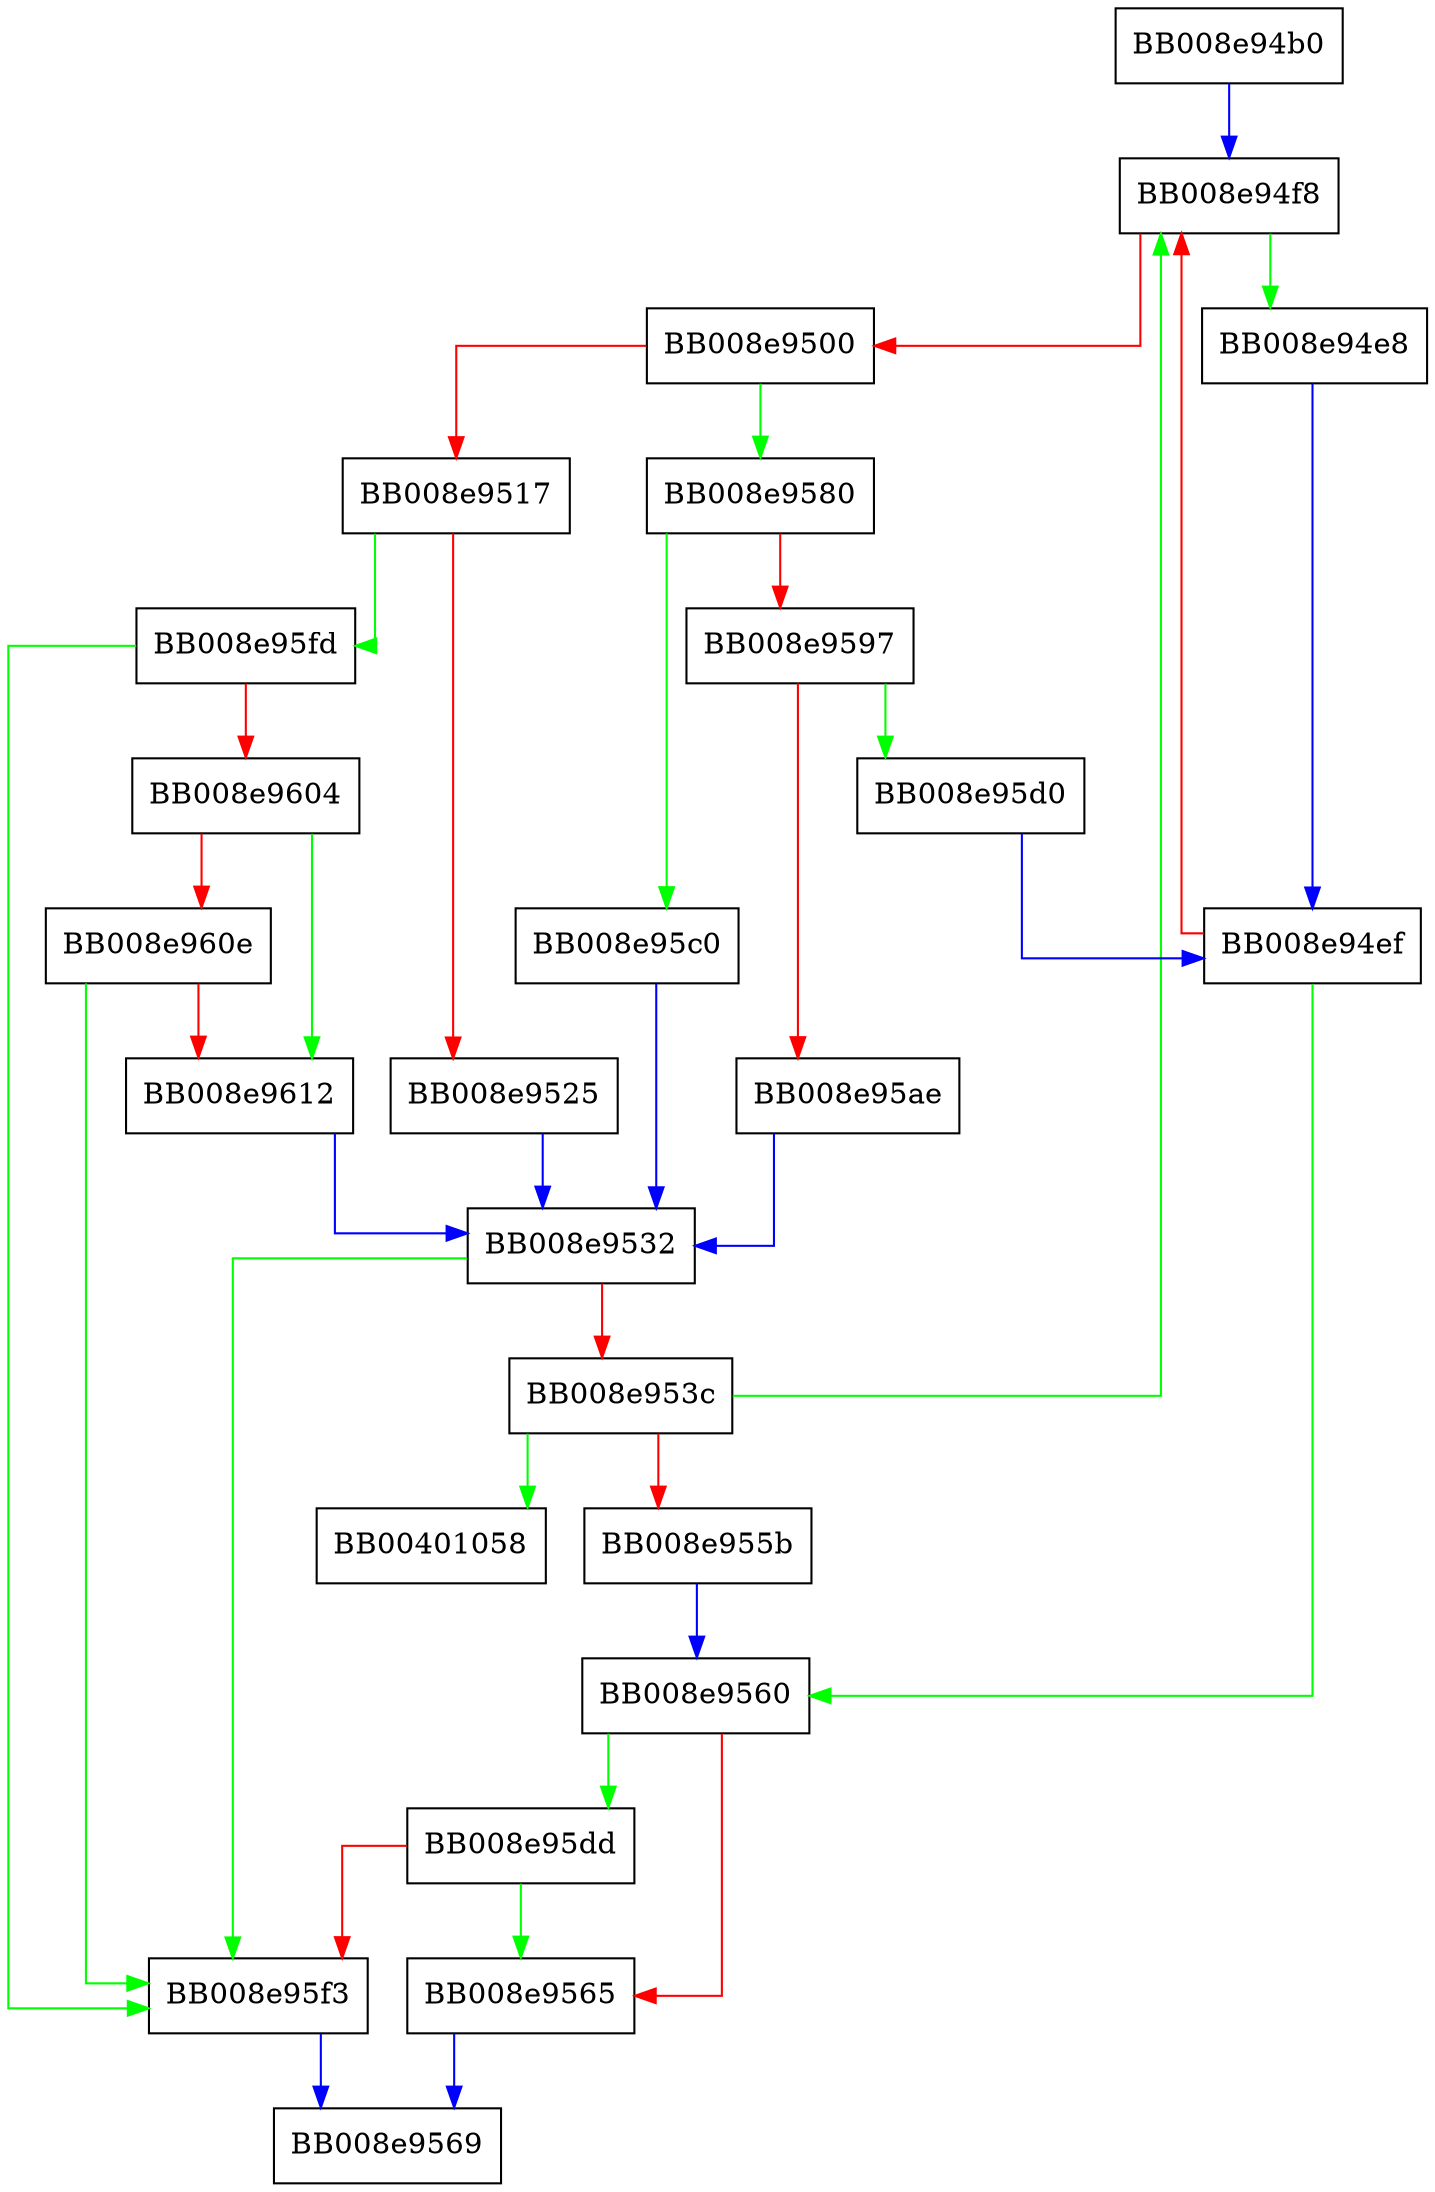 digraph _dl_dst_substitute {
  node [shape="box"];
  graph [splines=ortho];
  BB008e94b0 -> BB008e94f8 [color="blue"];
  BB008e94e8 -> BB008e94ef [color="blue"];
  BB008e94ef -> BB008e9560 [color="green"];
  BB008e94ef -> BB008e94f8 [color="red"];
  BB008e94f8 -> BB008e94e8 [color="green"];
  BB008e94f8 -> BB008e9500 [color="red"];
  BB008e9500 -> BB008e9580 [color="green"];
  BB008e9500 -> BB008e9517 [color="red"];
  BB008e9517 -> BB008e95fd [color="green"];
  BB008e9517 -> BB008e9525 [color="red"];
  BB008e9525 -> BB008e9532 [color="blue"];
  BB008e9532 -> BB008e95f3 [color="green"];
  BB008e9532 -> BB008e953c [color="red"];
  BB008e953c -> BB00401058 [color="green"];
  BB008e953c -> BB008e94f8 [color="green"];
  BB008e953c -> BB008e955b [color="red"];
  BB008e955b -> BB008e9560 [color="blue"];
  BB008e9560 -> BB008e95dd [color="green"];
  BB008e9560 -> BB008e9565 [color="red"];
  BB008e9565 -> BB008e9569 [color="blue"];
  BB008e9580 -> BB008e95c0 [color="green"];
  BB008e9580 -> BB008e9597 [color="red"];
  BB008e9597 -> BB008e95d0 [color="green"];
  BB008e9597 -> BB008e95ae [color="red"];
  BB008e95ae -> BB008e9532 [color="blue"];
  BB008e95c0 -> BB008e9532 [color="blue"];
  BB008e95d0 -> BB008e94ef [color="blue"];
  BB008e95dd -> BB008e9565 [color="green"];
  BB008e95dd -> BB008e95f3 [color="red"];
  BB008e95f3 -> BB008e9569 [color="blue"];
  BB008e95fd -> BB008e95f3 [color="green"];
  BB008e95fd -> BB008e9604 [color="red"];
  BB008e9604 -> BB008e9612 [color="green"];
  BB008e9604 -> BB008e960e [color="red"];
  BB008e960e -> BB008e95f3 [color="green"];
  BB008e960e -> BB008e9612 [color="red"];
  BB008e9612 -> BB008e9532 [color="blue"];
}